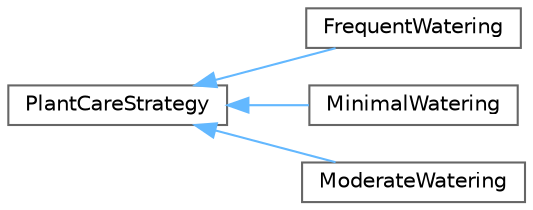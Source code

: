 digraph "Graphical Class Hierarchy"
{
 // INTERACTIVE_SVG=YES
 // LATEX_PDF_SIZE
  bgcolor="transparent";
  edge [fontname=Helvetica,fontsize=10,labelfontname=Helvetica,labelfontsize=10];
  node [fontname=Helvetica,fontsize=10,shape=box,height=0.2,width=0.4];
  rankdir="LR";
  Node0 [id="Node000000",label="PlantCareStrategy",height=0.2,width=0.4,color="grey40", fillcolor="white", style="filled",URL="$class_plant_care_strategy.html",tooltip="Abstract base class for plant care strategies."];
  Node0 -> Node1 [id="edge16_Node000000_Node000001",dir="back",color="steelblue1",style="solid",tooltip=" "];
  Node1 [id="Node000001",label="FrequentWatering",height=0.2,width=0.4,color="grey40", fillcolor="white", style="filled",URL="$class_frequent_watering.html",tooltip="Concrete strategy for frequent plant watering."];
  Node0 -> Node2 [id="edge17_Node000000_Node000002",dir="back",color="steelblue1",style="solid",tooltip=" "];
  Node2 [id="Node000002",label="MinimalWatering",height=0.2,width=0.4,color="grey40", fillcolor="white", style="filled",URL="$class_minimal_watering.html",tooltip="Concrete strategy for minimal plant watering."];
  Node0 -> Node3 [id="edge18_Node000000_Node000003",dir="back",color="steelblue1",style="solid",tooltip=" "];
  Node3 [id="Node000003",label="ModerateWatering",height=0.2,width=0.4,color="grey40", fillcolor="white", style="filled",URL="$class_moderate_watering.html",tooltip="Concrete strategy for moderate plant watering."];
}
